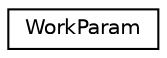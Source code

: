 digraph G
{
  edge [fontname="Helvetica",fontsize="10",labelfontname="Helvetica",labelfontsize="10"];
  node [fontname="Helvetica",fontsize="10",shape=record];
  rankdir=LR;
  Node1 [label="WorkParam",height=0.2,width=0.4,color="black", fillcolor="white", style="filled",URL="$d8/d6e/structWorkParam.html"];
}
